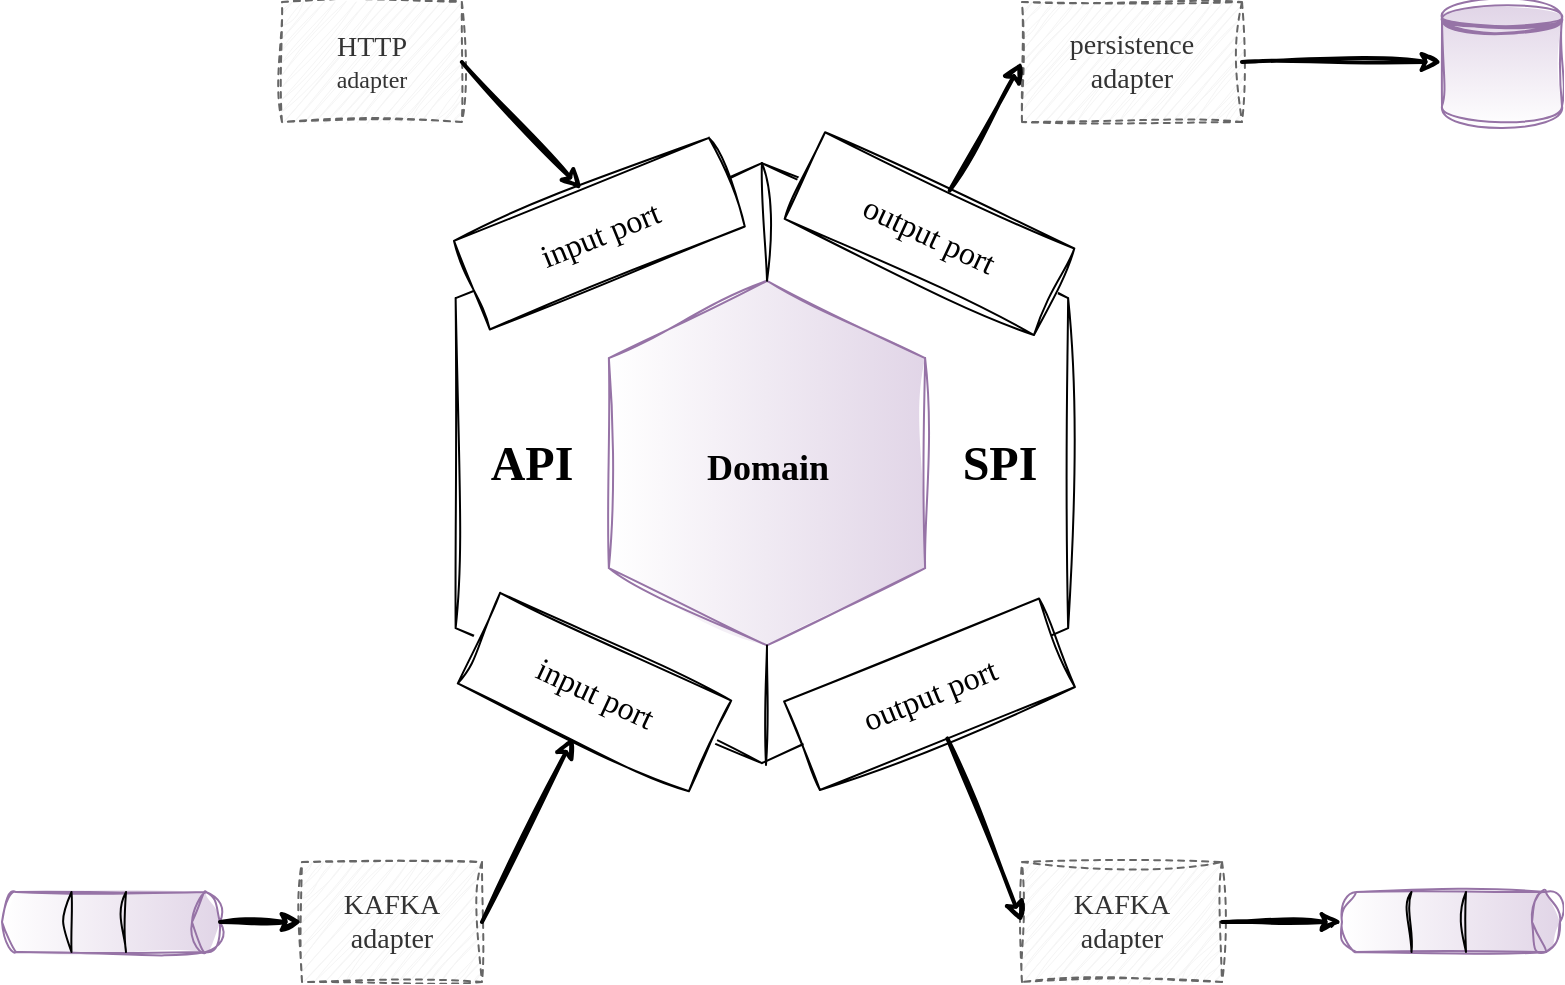 <mxfile version="21.6.1" type="device">
  <diagram name="Page-1" id="RakZSXlbpBYCQhtgbR__">
    <mxGraphModel dx="1385" dy="854" grid="1" gridSize="10" guides="1" tooltips="1" connect="1" arrows="1" fold="1" page="1" pageScale="1" pageWidth="827" pageHeight="1169" math="0" shadow="0">
      <root>
        <mxCell id="0" />
        <mxCell id="1" parent="0" />
        <mxCell id="fHoVDK6G58x63X8vGbju-1" value="" style="shape=hexagon;perimeter=hexagonPerimeter2;whiteSpace=wrap;html=1;fixedSize=1;size=67.5;rotation=90;sketch=1;curveFitting=1;jiggle=2;" parent="1" vertex="1">
          <mxGeometry x="239.94" y="157.43" width="300" height="306.25" as="geometry" />
        </mxCell>
        <mxCell id="fHoVDK6G58x63X8vGbju-12" value="&lt;font style=&quot;font-size: 16px;&quot;&gt;input port&lt;/font&gt;" style="rounded=0;whiteSpace=wrap;html=1;rotation=25;sketch=1;curveFitting=1;jiggle=2;fontFamily=Comic Sans MS;fontSize=16;" parent="1" vertex="1">
          <mxGeometry x="242.5" y="400" width="127.5" height="50" as="geometry" />
        </mxCell>
        <mxCell id="fHoVDK6G58x63X8vGbju-13" value="" style="shape=hexagon;perimeter=hexagonPerimeter2;whiteSpace=wrap;html=1;fixedSize=1;size=38.68;rotation=90;fillColor=#e1d5e7;strokeColor=#9673a6;gradientColor=#FFFFFF;sketch=1;curveFitting=1;jiggle=2;" parent="1" vertex="1">
          <mxGeometry x="301.32" y="231.49" width="182.35" height="158.13" as="geometry" />
        </mxCell>
        <mxCell id="fHoVDK6G58x63X8vGbju-16" value="" style="endArrow=none;html=1;rounded=0;exitX=0;exitY=0.5;exitDx=0;exitDy=0;entryX=0;entryY=0.5;entryDx=0;entryDy=0;sketch=1;curveFitting=1;jiggle=2;" parent="1" source="fHoVDK6G58x63X8vGbju-13" target="fHoVDK6G58x63X8vGbju-1" edge="1">
          <mxGeometry width="50" height="50" relative="1" as="geometry">
            <mxPoint x="360" y="230" as="sourcePoint" />
            <mxPoint x="392" y="180" as="targetPoint" />
          </mxGeometry>
        </mxCell>
        <mxCell id="fHoVDK6G58x63X8vGbju-17" value="" style="endArrow=none;html=1;rounded=0;exitX=0;exitY=0.5;exitDx=0;exitDy=0;entryX=1;entryY=0.5;entryDx=0;entryDy=0;sketch=1;curveFitting=1;jiggle=2;" parent="1" target="fHoVDK6G58x63X8vGbju-13" edge="1">
          <mxGeometry width="50" height="50" relative="1" as="geometry">
            <mxPoint x="392" y="461.5" as="sourcePoint" />
            <mxPoint x="392" y="388.5" as="targetPoint" />
          </mxGeometry>
        </mxCell>
        <mxCell id="fHoVDK6G58x63X8vGbju-18" value="&lt;font style=&quot;font-size: 16px;&quot;&gt;input port&lt;/font&gt;" style="rounded=0;whiteSpace=wrap;html=1;rotation=338;sketch=1;curveFitting=1;jiggle=2;fontFamily=Comic Sans MS;fontSize=16;" parent="1" vertex="1">
          <mxGeometry x="239.94" y="171.96" width="137.5" height="47.76" as="geometry" />
        </mxCell>
        <mxCell id="fHoVDK6G58x63X8vGbju-19" value="&lt;font style=&quot;font-size: 16px;&quot;&gt;output port&lt;/font&gt;" style="rounded=0;whiteSpace=wrap;html=1;rotation=338;sketch=1;curveFitting=1;jiggle=2;fontFamily=Comic Sans MS;fontSize=16;" parent="1" vertex="1">
          <mxGeometry x="405" y="402.24" width="137.5" height="47.76" as="geometry" />
        </mxCell>
        <mxCell id="fHoVDK6G58x63X8vGbju-20" value="&lt;font style=&quot;font-size: 16px;&quot;&gt;output port&lt;/font&gt;" style="rounded=0;whiteSpace=wrap;html=1;rotation=25;sketch=1;curveFitting=1;jiggle=2;fontFamily=Comic Sans MS;fontSize=16;" parent="1" vertex="1">
          <mxGeometry x="405" y="171.96" width="137.5" height="47.76" as="geometry" />
        </mxCell>
        <mxCell id="fHoVDK6G58x63X8vGbju-21" value="&lt;h1&gt;&lt;font style=&quot;font-size: 24px;&quot;&gt;API&lt;/font&gt;&lt;/h1&gt;" style="text;html=1;strokeColor=none;fillColor=none;align=center;verticalAlign=middle;whiteSpace=wrap;rounded=0;fontFamily=Comic Sans MS;sketch=1;curveFitting=1;jiggle=2;" parent="1" vertex="1">
          <mxGeometry x="241.25" y="290.56" width="67.5" height="40" as="geometry" />
        </mxCell>
        <mxCell id="fHoVDK6G58x63X8vGbju-22" value="&lt;h1&gt;&lt;font style=&quot;font-size: 24px;&quot;&gt;SPI&lt;/font&gt;&lt;/h1&gt;" style="text;html=1;strokeColor=none;fillColor=none;align=center;verticalAlign=middle;whiteSpace=wrap;rounded=0;fontFamily=Comic Sans MS;sketch=1;curveFitting=1;jiggle=2;" parent="1" vertex="1">
          <mxGeometry x="475" y="290.56" width="67.5" height="40" as="geometry" />
        </mxCell>
        <mxCell id="fHoVDK6G58x63X8vGbju-24" value="&lt;h1&gt;&lt;font style=&quot;font-size: 18px;&quot;&gt;Domain&lt;/font&gt;&lt;/h1&gt;" style="text;html=1;strokeColor=none;fillColor=none;align=center;verticalAlign=middle;whiteSpace=wrap;rounded=0;fontFamily=Comic Sans MS;sketch=1;curveFitting=1;jiggle=2;" parent="1" vertex="1">
          <mxGeometry x="358.74" y="290.56" width="67.5" height="40" as="geometry" />
        </mxCell>
        <mxCell id="fHoVDK6G58x63X8vGbju-27" value="" style="shape=datastore;whiteSpace=wrap;html=1;fillColor=#e1d5e7;strokeColor=#9673a6;gradientColor=#FFFFFF;sketch=1;curveFitting=1;jiggle=2;" parent="1" vertex="1">
          <mxGeometry x="730" y="80" width="60" height="60" as="geometry" />
        </mxCell>
        <mxCell id="fHoVDK6G58x63X8vGbju-28" value="&lt;font style=&quot;font-size: 14px;&quot;&gt;persistence&lt;br&gt;adapter&lt;/font&gt;" style="rounded=0;whiteSpace=wrap;html=1;dashed=1;fillColor=#f5f5f5;fontColor=#333333;strokeColor=#666666;fontFamily=Comic Sans MS;sketch=1;curveFitting=1;jiggle=2;" parent="1" vertex="1">
          <mxGeometry x="520" y="80" width="110" height="60" as="geometry" />
        </mxCell>
        <mxCell id="fHoVDK6G58x63X8vGbju-30" value="" style="endArrow=classic;html=1;rounded=0;entryX=0;entryY=0.5;entryDx=0;entryDy=0;exitX=0.5;exitY=0;exitDx=0;exitDy=0;strokeWidth=2;sketch=1;curveFitting=1;jiggle=2;" parent="1" source="fHoVDK6G58x63X8vGbju-20" target="fHoVDK6G58x63X8vGbju-28" edge="1">
          <mxGeometry width="50" height="50" relative="1" as="geometry">
            <mxPoint x="450" y="120" as="sourcePoint" />
            <mxPoint x="500" y="70" as="targetPoint" />
          </mxGeometry>
        </mxCell>
        <mxCell id="fHoVDK6G58x63X8vGbju-31" value="" style="endArrow=classic;html=1;rounded=0;entryX=0;entryY=0.5;entryDx=0;entryDy=0;strokeWidth=2;sketch=1;curveFitting=1;jiggle=2;" parent="1" source="fHoVDK6G58x63X8vGbju-28" target="fHoVDK6G58x63X8vGbju-27" edge="1">
          <mxGeometry width="50" height="50" relative="1" as="geometry">
            <mxPoint x="494" y="184" as="sourcePoint" />
            <mxPoint x="553" y="120" as="targetPoint" />
          </mxGeometry>
        </mxCell>
        <mxCell id="fHoVDK6G58x63X8vGbju-32" value="&lt;span style=&quot;font-size: 14px;&quot;&gt;HTTP&lt;br&gt;&lt;/span&gt;adapter" style="rounded=0;whiteSpace=wrap;html=1;dashed=1;fillColor=#f5f5f5;fontColor=#333333;strokeColor=#666666;fontFamily=Comic Sans MS;sketch=1;curveFitting=1;jiggle=2;" parent="1" vertex="1">
          <mxGeometry x="150" y="80" width="89.94" height="60" as="geometry" />
        </mxCell>
        <mxCell id="fHoVDK6G58x63X8vGbju-33" value="" style="endArrow=classic;html=1;rounded=0;entryX=0.5;entryY=0;entryDx=0;entryDy=0;exitX=1;exitY=0.5;exitDx=0;exitDy=0;strokeWidth=2;sketch=1;curveFitting=1;jiggle=2;" parent="1" source="fHoVDK6G58x63X8vGbju-32" target="fHoVDK6G58x63X8vGbju-18" edge="1">
          <mxGeometry width="50" height="50" relative="1" as="geometry">
            <mxPoint x="494" y="184" as="sourcePoint" />
            <mxPoint x="553" y="120" as="targetPoint" />
          </mxGeometry>
        </mxCell>
        <mxCell id="fHoVDK6G58x63X8vGbju-34" value="" style="shape=cylinder3;whiteSpace=wrap;html=1;boundedLbl=1;backgroundOutline=1;size=7;rotation=90;fillColor=#e1d5e7;strokeColor=#9673a6;gradientColor=#FFFFFF;sketch=1;curveFitting=1;jiggle=2;" parent="1" vertex="1">
          <mxGeometry x="49.5" y="485.5" width="30" height="109" as="geometry" />
        </mxCell>
        <mxCell id="fHoVDK6G58x63X8vGbju-36" value="" style="endArrow=none;html=1;entryX=0;entryY=0;entryDx=0;entryDy=74.25;entryPerimeter=0;exitX=1;exitY=0;exitDx=0;exitDy=74.25;exitPerimeter=0;curved=1;sketch=1;curveFitting=1;jiggle=2;" parent="1" source="fHoVDK6G58x63X8vGbju-34" target="fHoVDK6G58x63X8vGbju-34" edge="1">
          <mxGeometry width="50" height="50" relative="1" as="geometry">
            <mxPoint y="611" as="sourcePoint" />
            <mxPoint x="50" y="561" as="targetPoint" />
            <Array as="points">
              <mxPoint x="40" y="540" />
            </Array>
          </mxGeometry>
        </mxCell>
        <mxCell id="fHoVDK6G58x63X8vGbju-38" value="" style="endArrow=none;html=1;entryX=0;entryY=0;entryDx=0;entryDy=74.25;entryPerimeter=0;exitX=1;exitY=0;exitDx=0;exitDy=74.25;exitPerimeter=0;curved=1;sketch=1;curveFitting=1;jiggle=2;" parent="1" edge="1">
          <mxGeometry width="50" height="50" relative="1" as="geometry">
            <mxPoint x="72" y="555" as="sourcePoint" />
            <mxPoint x="72" y="525" as="targetPoint" />
            <Array as="points">
              <mxPoint x="67" y="540" />
            </Array>
          </mxGeometry>
        </mxCell>
        <mxCell id="fHoVDK6G58x63X8vGbju-39" value="&lt;span style=&quot;font-size: 14px;&quot;&gt;KAFKA&lt;br&gt;adapter&lt;br&gt;&lt;/span&gt;" style="rounded=0;whiteSpace=wrap;html=1;dashed=1;fillColor=#f5f5f5;fontColor=#333333;strokeColor=#666666;fontFamily=Comic Sans MS;sketch=1;curveFitting=1;jiggle=2;" parent="1" vertex="1">
          <mxGeometry x="160" y="510" width="90" height="60" as="geometry" />
        </mxCell>
        <mxCell id="fHoVDK6G58x63X8vGbju-40" value="&lt;span style=&quot;font-size: 14px;&quot;&gt;KAFKA&lt;br&gt;adapter&lt;br&gt;&lt;/span&gt;" style="rounded=0;whiteSpace=wrap;html=1;dashed=1;fillColor=#f5f5f5;fontColor=#333333;strokeColor=#666666;fontFamily=Comic Sans MS;sketch=1;curveFitting=1;jiggle=2;" parent="1" vertex="1">
          <mxGeometry x="520" y="510" width="100" height="60" as="geometry" />
        </mxCell>
        <mxCell id="fHoVDK6G58x63X8vGbju-41" value="" style="endArrow=classic;html=1;rounded=0;entryX=0;entryY=0.5;entryDx=0;entryDy=0;exitX=0.5;exitY=0;exitDx=0;exitDy=0;strokeWidth=2;exitPerimeter=0;sketch=1;curveFitting=1;jiggle=2;" parent="1" source="fHoVDK6G58x63X8vGbju-34" target="fHoVDK6G58x63X8vGbju-39" edge="1">
          <mxGeometry width="50" height="50" relative="1" as="geometry">
            <mxPoint x="140" y="570" as="sourcePoint" />
            <mxPoint x="200" y="634" as="targetPoint" />
          </mxGeometry>
        </mxCell>
        <mxCell id="fHoVDK6G58x63X8vGbju-42" value="" style="endArrow=classic;html=1;rounded=0;exitX=1;exitY=0.5;exitDx=0;exitDy=0;strokeWidth=2;entryX=0.5;entryY=1;entryDx=0;entryDy=0;sketch=1;curveFitting=1;jiggle=2;" parent="1" source="fHoVDK6G58x63X8vGbju-39" target="fHoVDK6G58x63X8vGbju-12" edge="1">
          <mxGeometry width="50" height="50" relative="1" as="geometry">
            <mxPoint x="308.75" y="530" as="sourcePoint" />
            <mxPoint x="290" y="510" as="targetPoint" />
          </mxGeometry>
        </mxCell>
        <mxCell id="fHoVDK6G58x63X8vGbju-44" value="" style="endArrow=classic;html=1;rounded=0;exitX=0.5;exitY=1;exitDx=0;exitDy=0;strokeWidth=2;entryX=0;entryY=0.5;entryDx=0;entryDy=0;sketch=1;curveFitting=1;jiggle=2;" parent="1" source="fHoVDK6G58x63X8vGbju-19" target="fHoVDK6G58x63X8vGbju-40" edge="1">
          <mxGeometry width="50" height="50" relative="1" as="geometry">
            <mxPoint x="260" y="550" as="sourcePoint" />
            <mxPoint x="306" y="458" as="targetPoint" />
          </mxGeometry>
        </mxCell>
        <mxCell id="fHoVDK6G58x63X8vGbju-46" value="" style="shape=cylinder3;whiteSpace=wrap;html=1;boundedLbl=1;backgroundOutline=1;size=7;rotation=90;fillColor=#e1d5e7;strokeColor=#9673a6;gradientColor=#FFFFFF;sketch=1;curveFitting=1;jiggle=2;" parent="1" vertex="1">
          <mxGeometry x="719.5" y="485.5" width="30" height="109" as="geometry" />
        </mxCell>
        <mxCell id="fHoVDK6G58x63X8vGbju-47" value="" style="endArrow=none;html=1;entryX=0;entryY=0;entryDx=0;entryDy=74.25;entryPerimeter=0;exitX=1;exitY=0;exitDx=0;exitDy=74.25;exitPerimeter=0;curved=1;sketch=1;curveFitting=1;jiggle=2;" parent="1" source="fHoVDK6G58x63X8vGbju-46" target="fHoVDK6G58x63X8vGbju-46" edge="1">
          <mxGeometry width="50" height="50" relative="1" as="geometry">
            <mxPoint x="670" y="611" as="sourcePoint" />
            <mxPoint x="720" y="561" as="targetPoint" />
            <Array as="points">
              <mxPoint x="710" y="540" />
            </Array>
          </mxGeometry>
        </mxCell>
        <mxCell id="fHoVDK6G58x63X8vGbju-48" value="" style="endArrow=none;html=1;entryX=0;entryY=0;entryDx=0;entryDy=74.25;entryPerimeter=0;exitX=1;exitY=0;exitDx=0;exitDy=74.25;exitPerimeter=0;curved=1;sketch=1;curveFitting=1;jiggle=2;" parent="1" edge="1">
          <mxGeometry width="50" height="50" relative="1" as="geometry">
            <mxPoint x="742" y="555" as="sourcePoint" />
            <mxPoint x="742" y="525" as="targetPoint" />
            <Array as="points">
              <mxPoint x="737" y="540" />
            </Array>
          </mxGeometry>
        </mxCell>
        <mxCell id="fHoVDK6G58x63X8vGbju-49" value="" style="endArrow=classic;html=1;rounded=0;exitX=1;exitY=0.5;exitDx=0;exitDy=0;strokeWidth=2;entryX=0.5;entryY=1;entryDx=0;entryDy=0;entryPerimeter=0;sketch=1;curveFitting=1;jiggle=2;" parent="1" source="fHoVDK6G58x63X8vGbju-40" target="fHoVDK6G58x63X8vGbju-46" edge="1">
          <mxGeometry width="50" height="50" relative="1" as="geometry">
            <mxPoint x="620" y="550" as="sourcePoint" />
            <mxPoint x="657" y="642" as="targetPoint" />
          </mxGeometry>
        </mxCell>
      </root>
    </mxGraphModel>
  </diagram>
</mxfile>
